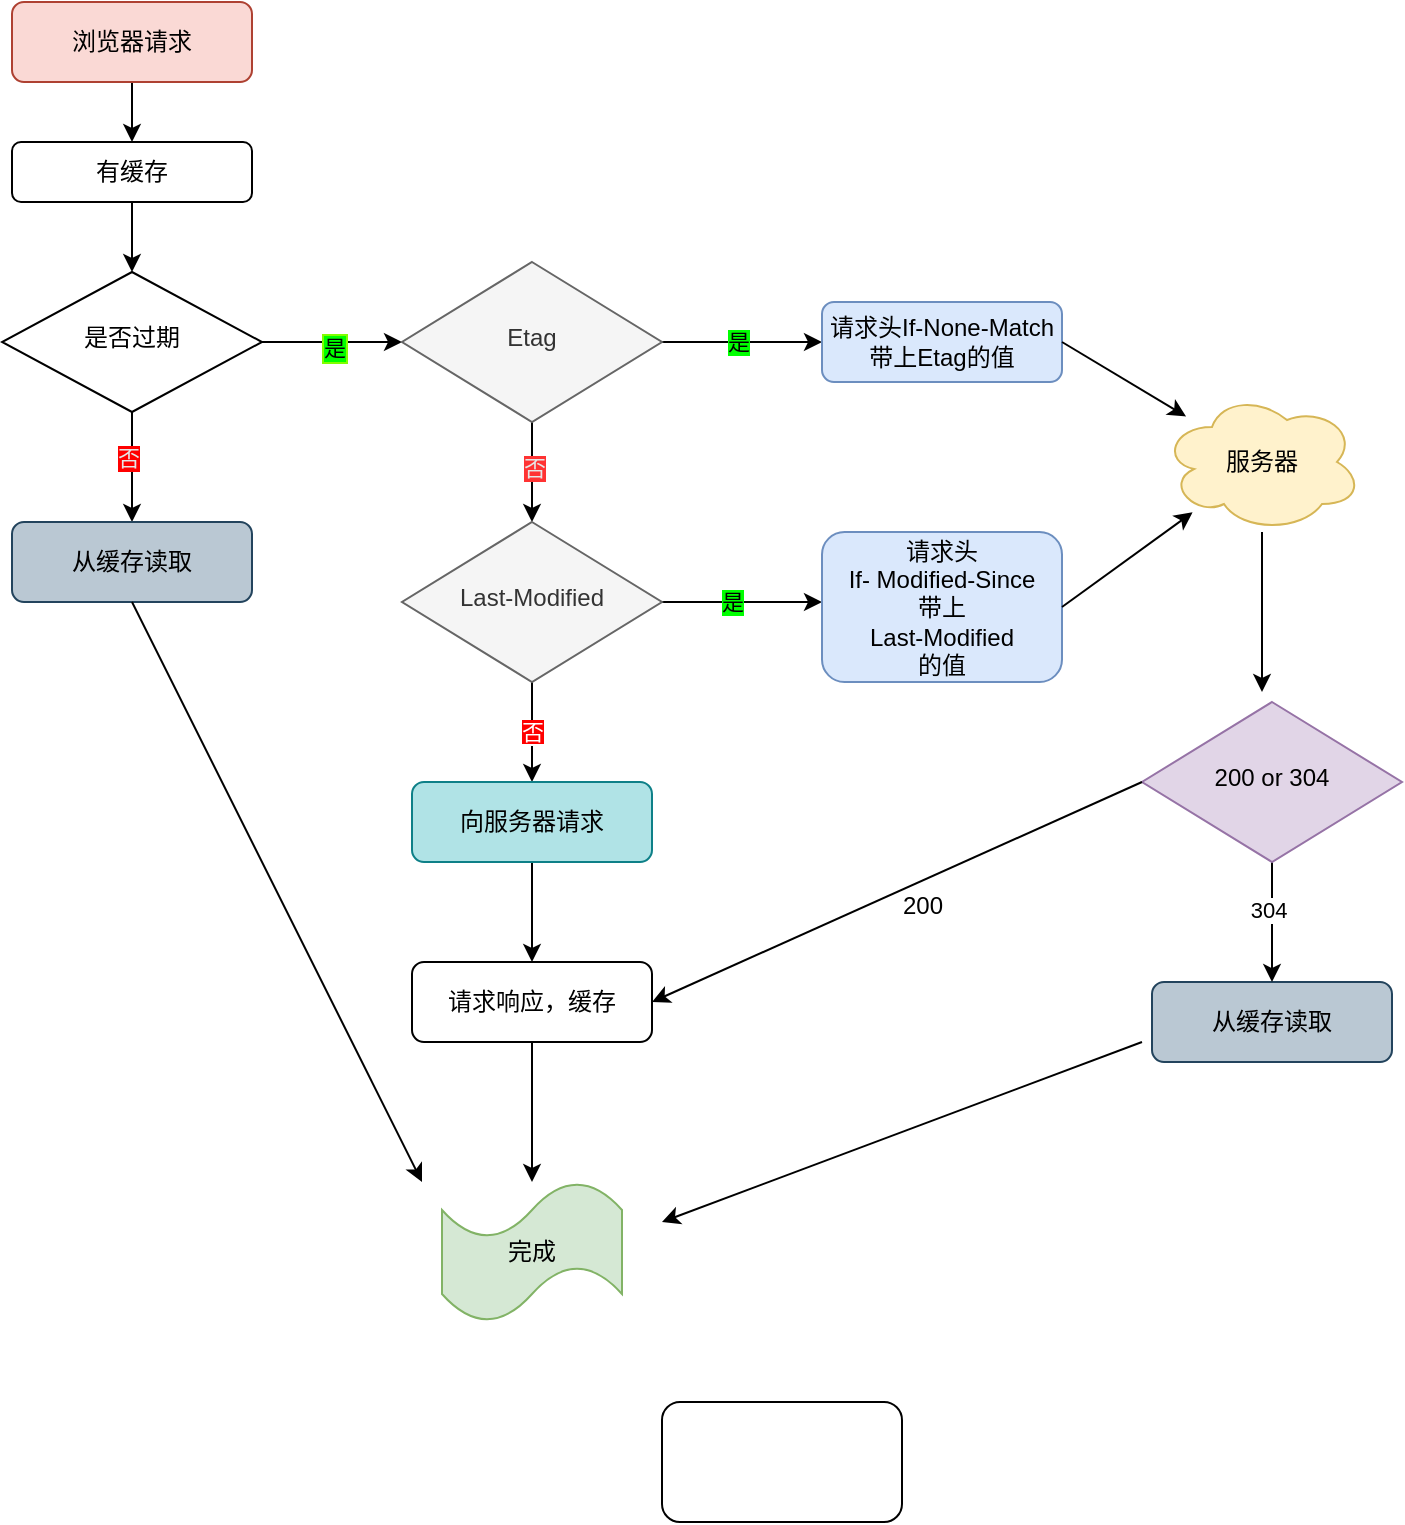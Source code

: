 <mxfile version="16.6.2" type="github">
  <diagram id="C5RBs43oDa-KdzZeNtuy" name="Page-1">
    <mxGraphModel dx="946" dy="589" grid="1" gridSize="10" guides="1" tooltips="1" connect="1" arrows="1" fold="1" page="1" pageScale="1" pageWidth="827" pageHeight="1169" math="0" shadow="0">
      <root>
        <mxCell id="WIyWlLk6GJQsqaUBKTNV-0" />
        <mxCell id="WIyWlLk6GJQsqaUBKTNV-1" parent="WIyWlLk6GJQsqaUBKTNV-0" />
        <mxCell id="l9ePfGZxCvlpBDT2zceI-39" value="" style="edgeStyle=orthogonalEdgeStyle;rounded=0;orthogonalLoop=1;jettySize=auto;html=1;" parent="WIyWlLk6GJQsqaUBKTNV-1" source="l9ePfGZxCvlpBDT2zceI-40" target="l9ePfGZxCvlpBDT2zceI-47" edge="1">
          <mxGeometry relative="1" as="geometry" />
        </mxCell>
        <mxCell id="l9ePfGZxCvlpBDT2zceI-40" value="有缓存" style="rounded=1;whiteSpace=wrap;html=1;fontSize=12;glass=0;strokeWidth=1;shadow=0;" parent="WIyWlLk6GJQsqaUBKTNV-1" vertex="1">
          <mxGeometry x="25" y="90" width="120" height="30" as="geometry" />
        </mxCell>
        <mxCell id="l9ePfGZxCvlpBDT2zceI-41" value="" style="edgeStyle=orthogonalEdgeStyle;rounded=0;orthogonalLoop=1;jettySize=auto;html=1;entryX=0.5;entryY=0;entryDx=0;entryDy=0;" parent="WIyWlLk6GJQsqaUBKTNV-1" source="l9ePfGZxCvlpBDT2zceI-42" target="l9ePfGZxCvlpBDT2zceI-40" edge="1">
          <mxGeometry relative="1" as="geometry">
            <mxPoint x="150" y="70" as="targetPoint" />
          </mxGeometry>
        </mxCell>
        <mxCell id="l9ePfGZxCvlpBDT2zceI-42" value="浏览器请求" style="rounded=1;whiteSpace=wrap;html=1;fontSize=12;glass=0;strokeWidth=1;shadow=0;fillColor=#fad9d5;strokeColor=#ae4132;" parent="WIyWlLk6GJQsqaUBKTNV-1" vertex="1">
          <mxGeometry x="25" y="20" width="120" height="40" as="geometry" />
        </mxCell>
        <mxCell id="l9ePfGZxCvlpBDT2zceI-43" style="edgeStyle=orthogonalEdgeStyle;rounded=0;orthogonalLoop=1;jettySize=auto;html=1;" parent="WIyWlLk6GJQsqaUBKTNV-1" source="l9ePfGZxCvlpBDT2zceI-47" target="l9ePfGZxCvlpBDT2zceI-53" edge="1">
          <mxGeometry relative="1" as="geometry" />
        </mxCell>
        <mxCell id="l9ePfGZxCvlpBDT2zceI-44" value="是" style="edgeLabel;html=1;align=center;verticalAlign=middle;resizable=0;points=[];labelBorderColor=#80FF00;labelBackgroundColor=#00FF00;" parent="l9ePfGZxCvlpBDT2zceI-43" vertex="1" connectable="0">
          <mxGeometry x="0.033" y="-3" relative="1" as="geometry">
            <mxPoint as="offset" />
          </mxGeometry>
        </mxCell>
        <mxCell id="l9ePfGZxCvlpBDT2zceI-45" style="edgeStyle=orthogonalEdgeStyle;rounded=0;orthogonalLoop=1;jettySize=auto;html=1;" parent="WIyWlLk6GJQsqaUBKTNV-1" source="l9ePfGZxCvlpBDT2zceI-47" target="l9ePfGZxCvlpBDT2zceI-54" edge="1">
          <mxGeometry relative="1" as="geometry">
            <mxPoint x="85" y="280" as="targetPoint" />
          </mxGeometry>
        </mxCell>
        <mxCell id="l9ePfGZxCvlpBDT2zceI-46" value="否" style="edgeLabel;html=1;align=center;verticalAlign=middle;resizable=0;points=[];labelBackgroundColor=#FF0000;fontColor=#E6E6E6;" parent="l9ePfGZxCvlpBDT2zceI-45" vertex="1" connectable="0">
          <mxGeometry x="-0.167" y="-2" relative="1" as="geometry">
            <mxPoint as="offset" />
          </mxGeometry>
        </mxCell>
        <mxCell id="l9ePfGZxCvlpBDT2zceI-47" value="是否过期" style="rhombus;whiteSpace=wrap;html=1;shadow=0;fontFamily=Helvetica;fontSize=12;align=center;strokeWidth=1;spacing=6;spacingTop=-4;" parent="WIyWlLk6GJQsqaUBKTNV-1" vertex="1">
          <mxGeometry x="20" y="155" width="130" height="70" as="geometry" />
        </mxCell>
        <mxCell id="l9ePfGZxCvlpBDT2zceI-48" value="" style="edgeStyle=orthogonalEdgeStyle;rounded=0;orthogonalLoop=1;jettySize=auto;html=1;" parent="WIyWlLk6GJQsqaUBKTNV-1" source="l9ePfGZxCvlpBDT2zceI-53" target="l9ePfGZxCvlpBDT2zceI-58" edge="1">
          <mxGeometry relative="1" as="geometry" />
        </mxCell>
        <mxCell id="l9ePfGZxCvlpBDT2zceI-49" value="&lt;span style=&quot;color: rgba(0 , 0 , 0 , 0) ; font-family: monospace ; font-size: 0px ; background-color: rgb(248 , 249 , 250)&quot;&gt;%3CmxGraphModel%3E%3Croot%3E%3CmxCell%20id%3D%220%22%2F%3E%3CmxCell%20id%3D%221%22%20parent%3D%220%22%2F%3E%3CmxCell%20id%3D%222%22%20value%3D%22%E5%90%A6%22%20style%3D%22edgeLabel%3Bhtml%3D1%3Balign%3Dcenter%3BverticalAlign%3Dmiddle%3Bresizable%3D0%3Bpoints%3D%5B%5D%3BlabelBackgroundColor%3D%23FF0000%3BfontColor%3D%23E6E6E6%3B%22%20vertex%3D%221%22%20connectable%3D%220%22%20parent%3D%221%22%3E%3CmxGeometry%20x%3D%2283%22%20y%3D%22237.353%22%20as%3D%22geometry%22%2F%3E%3C%2FmxCell%3E%3C%2Froot%3E%3C%2FmxGraphModel%3E&lt;/span&gt;" style="edgeLabel;html=1;align=center;verticalAlign=middle;resizable=0;points=[];fontColor=#E6E6E6;" parent="l9ePfGZxCvlpBDT2zceI-48" vertex="1" connectable="0">
          <mxGeometry x="-0.249" y="-3" relative="1" as="geometry">
            <mxPoint as="offset" />
          </mxGeometry>
        </mxCell>
        <mxCell id="l9ePfGZxCvlpBDT2zceI-50" value="否" style="edgeLabel;html=1;align=center;verticalAlign=middle;resizable=0;points=[];fontColor=#E6E6E6;labelBackgroundColor=#FF3333;" parent="l9ePfGZxCvlpBDT2zceI-48" vertex="1" connectable="0">
          <mxGeometry x="-0.108" y="1" relative="1" as="geometry">
            <mxPoint as="offset" />
          </mxGeometry>
        </mxCell>
        <mxCell id="l9ePfGZxCvlpBDT2zceI-51" value="" style="edgeStyle=orthogonalEdgeStyle;rounded=0;orthogonalLoop=1;jettySize=auto;html=1;" parent="WIyWlLk6GJQsqaUBKTNV-1" source="l9ePfGZxCvlpBDT2zceI-53" target="l9ePfGZxCvlpBDT2zceI-62" edge="1">
          <mxGeometry relative="1" as="geometry" />
        </mxCell>
        <mxCell id="l9ePfGZxCvlpBDT2zceI-52" value="是" style="edgeLabel;html=1;align=center;verticalAlign=middle;resizable=0;points=[];labelBackgroundColor=#00FF00;" parent="l9ePfGZxCvlpBDT2zceI-51" vertex="1" connectable="0">
          <mxGeometry x="-0.05" y="1" relative="1" as="geometry">
            <mxPoint y="1" as="offset" />
          </mxGeometry>
        </mxCell>
        <mxCell id="l9ePfGZxCvlpBDT2zceI-53" value="Etag" style="rhombus;whiteSpace=wrap;html=1;shadow=0;fontFamily=Helvetica;fontSize=12;align=center;strokeWidth=1;spacing=6;spacingTop=-4;fillColor=#f5f5f5;strokeColor=#666666;fontColor=#333333;" parent="WIyWlLk6GJQsqaUBKTNV-1" vertex="1">
          <mxGeometry x="220" y="150" width="130" height="80" as="geometry" />
        </mxCell>
        <mxCell id="l9ePfGZxCvlpBDT2zceI-54" value="从缓存读取" style="rounded=1;whiteSpace=wrap;html=1;fontSize=12;glass=0;strokeWidth=1;shadow=0;fillColor=#bac8d3;strokeColor=#23445d;" parent="WIyWlLk6GJQsqaUBKTNV-1" vertex="1">
          <mxGeometry x="25" y="280" width="120" height="40" as="geometry" />
        </mxCell>
        <mxCell id="l9ePfGZxCvlpBDT2zceI-55" value="&lt;font style=&quot;background-color: rgb(255 , 0 , 0)&quot; color=&quot;#ffffff&quot;&gt;否&lt;/font&gt;" style="edgeStyle=orthogonalEdgeStyle;rounded=0;orthogonalLoop=1;jettySize=auto;html=1;" parent="WIyWlLk6GJQsqaUBKTNV-1" source="l9ePfGZxCvlpBDT2zceI-58" target="l9ePfGZxCvlpBDT2zceI-60" edge="1">
          <mxGeometry relative="1" as="geometry" />
        </mxCell>
        <mxCell id="l9ePfGZxCvlpBDT2zceI-56" value="" style="edgeStyle=orthogonalEdgeStyle;rounded=0;orthogonalLoop=1;jettySize=auto;html=1;" parent="WIyWlLk6GJQsqaUBKTNV-1" source="l9ePfGZxCvlpBDT2zceI-58" edge="1">
          <mxGeometry relative="1" as="geometry">
            <mxPoint x="430" y="320" as="targetPoint" />
          </mxGeometry>
        </mxCell>
        <mxCell id="l9ePfGZxCvlpBDT2zceI-57" value="是" style="edgeLabel;html=1;align=center;verticalAlign=middle;resizable=0;points=[];labelBackgroundColor=#00FF00;" parent="l9ePfGZxCvlpBDT2zceI-56" vertex="1" connectable="0">
          <mxGeometry x="-0.125" relative="1" as="geometry">
            <mxPoint as="offset" />
          </mxGeometry>
        </mxCell>
        <mxCell id="l9ePfGZxCvlpBDT2zceI-58" value="Last-Modified" style="rhombus;whiteSpace=wrap;html=1;shadow=0;fontFamily=Helvetica;fontSize=12;align=center;strokeWidth=1;spacing=6;spacingTop=-4;fillColor=#f5f5f5;strokeColor=#666666;fontColor=#333333;" parent="WIyWlLk6GJQsqaUBKTNV-1" vertex="1">
          <mxGeometry x="220" y="280" width="130" height="80" as="geometry" />
        </mxCell>
        <mxCell id="l9ePfGZxCvlpBDT2zceI-59" value="" style="edgeStyle=orthogonalEdgeStyle;rounded=0;orthogonalLoop=1;jettySize=auto;html=1;" parent="WIyWlLk6GJQsqaUBKTNV-1" source="l9ePfGZxCvlpBDT2zceI-60" target="l9ePfGZxCvlpBDT2zceI-61" edge="1">
          <mxGeometry relative="1" as="geometry" />
        </mxCell>
        <mxCell id="l9ePfGZxCvlpBDT2zceI-60" value="向服务器请求" style="rounded=1;whiteSpace=wrap;html=1;fontSize=12;glass=0;strokeWidth=1;shadow=0;fillColor=#b0e3e6;strokeColor=#0e8088;" parent="WIyWlLk6GJQsqaUBKTNV-1" vertex="1">
          <mxGeometry x="225" y="410" width="120" height="40" as="geometry" />
        </mxCell>
        <mxCell id="l9ePfGZxCvlpBDT2zceI-61" value="请求响应，缓存" style="rounded=1;whiteSpace=wrap;html=1;fontSize=12;glass=0;strokeWidth=1;shadow=0;" parent="WIyWlLk6GJQsqaUBKTNV-1" vertex="1">
          <mxGeometry x="225" y="500" width="120" height="40" as="geometry" />
        </mxCell>
        <mxCell id="l9ePfGZxCvlpBDT2zceI-62" value="请求头If-None-Match带上Etag的值" style="rounded=1;whiteSpace=wrap;html=1;fontSize=12;glass=0;strokeWidth=1;shadow=0;fillColor=#dae8fc;strokeColor=#6c8ebf;" parent="WIyWlLk6GJQsqaUBKTNV-1" vertex="1">
          <mxGeometry x="430" y="170" width="120" height="40" as="geometry" />
        </mxCell>
        <mxCell id="l9ePfGZxCvlpBDT2zceI-63" value="请求头&lt;br&gt;If- Modified-Since&lt;br&gt;带上&lt;br&gt;Last-Modified&lt;br&gt;的值" style="rounded=1;whiteSpace=wrap;html=1;fontSize=12;glass=0;strokeWidth=1;shadow=0;fillColor=#dae8fc;strokeColor=#6c8ebf;" parent="WIyWlLk6GJQsqaUBKTNV-1" vertex="1">
          <mxGeometry x="430" y="285" width="120" height="75" as="geometry" />
        </mxCell>
        <mxCell id="l9ePfGZxCvlpBDT2zceI-64" value="" style="edgeStyle=orthogonalEdgeStyle;rounded=0;orthogonalLoop=1;jettySize=auto;html=1;" parent="WIyWlLk6GJQsqaUBKTNV-1" source="l9ePfGZxCvlpBDT2zceI-65" edge="1">
          <mxGeometry relative="1" as="geometry">
            <mxPoint x="650" y="365" as="targetPoint" />
          </mxGeometry>
        </mxCell>
        <mxCell id="l9ePfGZxCvlpBDT2zceI-65" value="服务器" style="ellipse;shape=cloud;whiteSpace=wrap;html=1;fillColor=#fff2cc;strokeColor=#d6b656;" parent="WIyWlLk6GJQsqaUBKTNV-1" vertex="1">
          <mxGeometry x="600" y="215" width="100" height="70" as="geometry" />
        </mxCell>
        <mxCell id="l9ePfGZxCvlpBDT2zceI-66" value="" style="endArrow=classic;html=1;exitX=1;exitY=0.5;exitDx=0;exitDy=0;" parent="WIyWlLk6GJQsqaUBKTNV-1" source="l9ePfGZxCvlpBDT2zceI-63" target="l9ePfGZxCvlpBDT2zceI-65" edge="1">
          <mxGeometry width="50" height="50" relative="1" as="geometry">
            <mxPoint x="590" y="370" as="sourcePoint" />
            <mxPoint x="640" y="320" as="targetPoint" />
          </mxGeometry>
        </mxCell>
        <mxCell id="l9ePfGZxCvlpBDT2zceI-67" value="" style="endArrow=classic;html=1;" parent="WIyWlLk6GJQsqaUBKTNV-1" target="l9ePfGZxCvlpBDT2zceI-65" edge="1">
          <mxGeometry width="50" height="50" relative="1" as="geometry">
            <mxPoint x="550" y="190" as="sourcePoint" />
            <mxPoint x="600" y="140" as="targetPoint" />
          </mxGeometry>
        </mxCell>
        <mxCell id="l9ePfGZxCvlpBDT2zceI-68" value="完成" style="shape=tape;whiteSpace=wrap;html=1;fillColor=#d5e8d4;strokeColor=#82b366;" parent="WIyWlLk6GJQsqaUBKTNV-1" vertex="1">
          <mxGeometry x="240" y="610" width="90" height="70" as="geometry" />
        </mxCell>
        <mxCell id="l9ePfGZxCvlpBDT2zceI-69" value="" style="endArrow=classic;html=1;exitX=0.5;exitY=1;exitDx=0;exitDy=0;" parent="WIyWlLk6GJQsqaUBKTNV-1" source="l9ePfGZxCvlpBDT2zceI-54" edge="1">
          <mxGeometry width="50" height="50" relative="1" as="geometry">
            <mxPoint x="80" y="340" as="sourcePoint" />
            <mxPoint x="230" y="610" as="targetPoint" />
          </mxGeometry>
        </mxCell>
        <mxCell id="l9ePfGZxCvlpBDT2zceI-70" value="" style="endArrow=classic;html=1;exitX=0.5;exitY=1;exitDx=0;exitDy=0;" parent="WIyWlLk6GJQsqaUBKTNV-1" source="l9ePfGZxCvlpBDT2zceI-61" target="l9ePfGZxCvlpBDT2zceI-68" edge="1">
          <mxGeometry width="50" height="50" relative="1" as="geometry">
            <mxPoint x="460" y="530" as="sourcePoint" />
            <mxPoint x="510" y="480" as="targetPoint" />
          </mxGeometry>
        </mxCell>
        <mxCell id="l9ePfGZxCvlpBDT2zceI-71" value="从缓存读取" style="rounded=1;whiteSpace=wrap;html=1;fontSize=12;glass=0;strokeWidth=1;shadow=0;fillColor=#bac8d3;strokeColor=#23445d;" parent="WIyWlLk6GJQsqaUBKTNV-1" vertex="1">
          <mxGeometry x="595" y="510" width="120" height="40" as="geometry" />
        </mxCell>
        <mxCell id="l9ePfGZxCvlpBDT2zceI-72" value="" style="edgeStyle=orthogonalEdgeStyle;rounded=0;orthogonalLoop=1;jettySize=auto;html=1;" parent="WIyWlLk6GJQsqaUBKTNV-1" source="l9ePfGZxCvlpBDT2zceI-74" target="l9ePfGZxCvlpBDT2zceI-71" edge="1">
          <mxGeometry relative="1" as="geometry" />
        </mxCell>
        <mxCell id="l9ePfGZxCvlpBDT2zceI-73" value="304" style="edgeLabel;html=1;align=center;verticalAlign=middle;resizable=0;points=[];" parent="l9ePfGZxCvlpBDT2zceI-72" vertex="1" connectable="0">
          <mxGeometry x="-0.2" y="-2" relative="1" as="geometry">
            <mxPoint as="offset" />
          </mxGeometry>
        </mxCell>
        <mxCell id="l9ePfGZxCvlpBDT2zceI-74" value="200 or 304" style="rhombus;whiteSpace=wrap;html=1;shadow=0;fontFamily=Helvetica;fontSize=12;align=center;strokeWidth=1;spacing=6;spacingTop=-4;fillColor=#e1d5e7;strokeColor=#9673a6;" parent="WIyWlLk6GJQsqaUBKTNV-1" vertex="1">
          <mxGeometry x="590" y="370" width="130" height="80" as="geometry" />
        </mxCell>
        <mxCell id="l9ePfGZxCvlpBDT2zceI-75" value="" style="endArrow=classic;html=1;" parent="WIyWlLk6GJQsqaUBKTNV-1" edge="1">
          <mxGeometry width="50" height="50" relative="1" as="geometry">
            <mxPoint x="590" y="540" as="sourcePoint" />
            <mxPoint x="350" y="630" as="targetPoint" />
          </mxGeometry>
        </mxCell>
        <mxCell id="l9ePfGZxCvlpBDT2zceI-76" value="" style="endArrow=classic;html=1;fontColor=#000000;exitX=0;exitY=0.5;exitDx=0;exitDy=0;entryX=1;entryY=0.5;entryDx=0;entryDy=0;" parent="WIyWlLk6GJQsqaUBKTNV-1" source="l9ePfGZxCvlpBDT2zceI-74" target="l9ePfGZxCvlpBDT2zceI-61" edge="1">
          <mxGeometry width="50" height="50" relative="1" as="geometry">
            <mxPoint x="550" y="440" as="sourcePoint" />
            <mxPoint x="600" y="390" as="targetPoint" />
          </mxGeometry>
        </mxCell>
        <mxCell id="l9ePfGZxCvlpBDT2zceI-77" value="200&lt;br&gt;" style="text;html=1;align=center;verticalAlign=middle;resizable=0;points=[];autosize=1;fontColor=#000000;" parent="WIyWlLk6GJQsqaUBKTNV-1" vertex="1">
          <mxGeometry x="460" y="462" width="40" height="20" as="geometry" />
        </mxCell>
        <mxCell id="m47kKAxQJs4zOd36OPtJ-0" value="" style="rounded=1;whiteSpace=wrap;html=1;" vertex="1" parent="WIyWlLk6GJQsqaUBKTNV-1">
          <mxGeometry x="350" y="720" width="120" height="60" as="geometry" />
        </mxCell>
      </root>
    </mxGraphModel>
  </diagram>
</mxfile>
